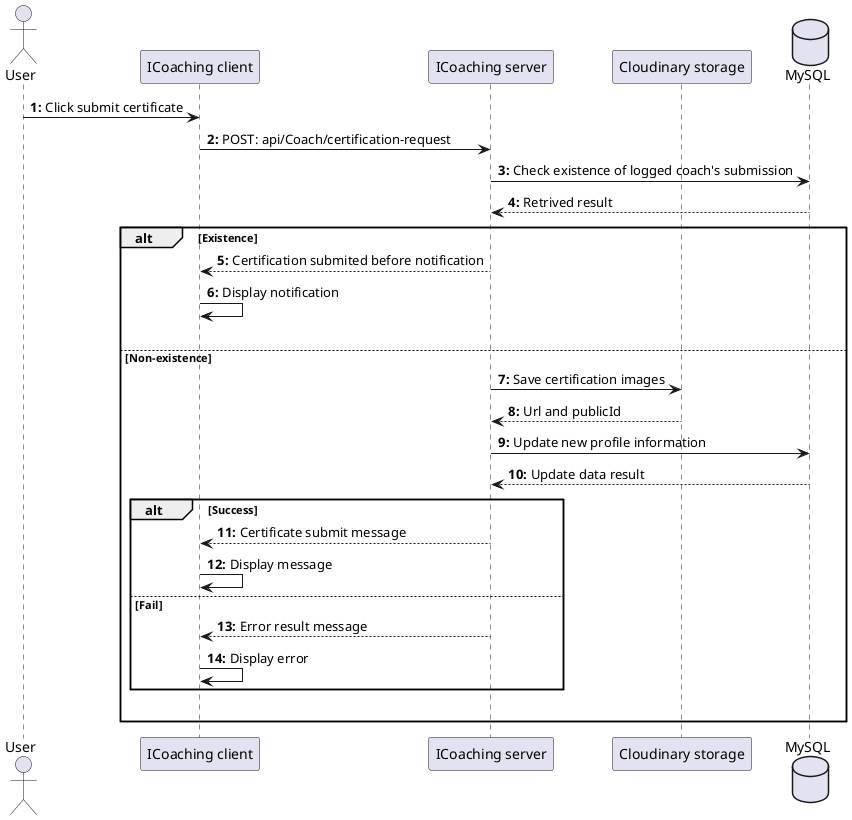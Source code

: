 @startuml CertificationSubmit
actor User as user
participant "ICoaching client" as client
participant "ICoaching server" as server 
participant "Cloudinary storage" as imgCloud
database "MySQL" as db

autonumber "<b>0:"

user -> client : Click submit certificate
client -> server : POST: api/Coach/certification-request
server -> db : Check existence of logged coach's submission
db --> server : Retrived result

alt Existence
    server --> client : Certification submited before notification
    client -> client : Display notification 
    |||
else Non-existence

    server -> imgCloud : Save certification images
    imgCloud --> server : Url and publicId

    server -> db : Update new profile information
    db --> server : Update data result

    alt Success
        server --> client : Certificate submit message
        client -> client : Display message
    else Fail
        server --> client : Error result message
        client -> client : Display error
    end

    |||
end 
@enduml